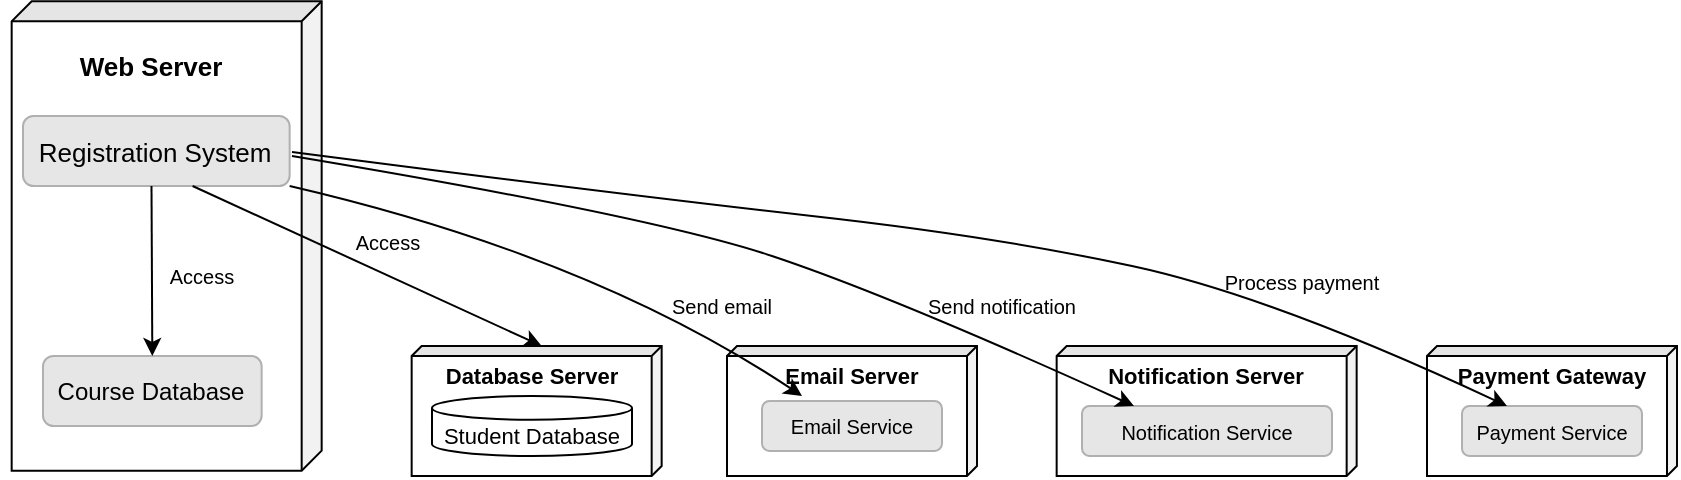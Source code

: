 <mxfile>
    <diagram id="eDAFyLVzRM_iFxNA9Nbj" name="Page-1">
        <mxGraphModel dx="2316" dy="784" grid="0" gridSize="10" guides="1" tooltips="1" connect="1" arrows="1" fold="1" page="1" pageScale="1" pageWidth="1100" pageHeight="850" background="#ffffff" math="0" shadow="0">
            <root>
                <mxCell id="0"/>
                <mxCell id="1" parent="0"/>
                <mxCell id="5" value="" style="group" parent="1" vertex="1" connectable="0">
                    <mxGeometry x="-1045.17" y="260" width="199.84" height="220" as="geometry"/>
                </mxCell>
                <mxCell id="2" value="" style="shape=cube;whiteSpace=wrap;html=1;boundedLbl=1;backgroundOutline=1;darkOpacity=0.05;darkOpacity2=0.1;size=10;rotation=90;fillColor=#FFFFFF;strokeColor=#000000;fontColor=#000000;" parent="5" vertex="1">
                    <mxGeometry x="-34.83" y="32.5" width="234.67" height="155" as="geometry"/>
                </mxCell>
                <mxCell id="3" value="&lt;b&gt;&lt;font style=&quot;font-size: 13px;&quot;&gt;Web Server&lt;/font&gt;&lt;/b&gt;" style="text;html=1;strokeColor=none;fillColor=none;align=center;verticalAlign=middle;whiteSpace=wrap;rounded=0;fontColor=#000000;" parent="5" vertex="1">
                    <mxGeometry x="5.333" y="10" width="138.667" height="30" as="geometry"/>
                </mxCell>
                <mxCell id="4" value="&lt;span style=&quot;font-weight: normal; font-size: 13px;&quot;&gt;&lt;font style=&quot;font-size: 13px;&quot;&gt;Registration System&lt;/font&gt;&lt;/span&gt;" style="rounded=1;whiteSpace=wrap;html=1;strokeColor=#B0B0B0;strokeWidth=1;fontSize=13;fontColor=#000000;fillColor=#E6E6E6;fontStyle=1;verticalAlign=middle;" parent="5" vertex="1">
                    <mxGeometry x="10.663" y="50" width="133.333" height="35" as="geometry"/>
                </mxCell>
                <mxCell id="6" value="&lt;span style=&quot;font-weight: normal; font-size: 12px;&quot;&gt;&lt;font style=&quot;font-size: 12px;&quot;&gt;Course Database&lt;/font&gt;&lt;/span&gt;" style="rounded=1;whiteSpace=wrap;html=1;strokeColor=#B0B0B0;strokeWidth=1;fontSize=12;fontColor=#000000;fillColor=#E6E6E6;fontStyle=1;verticalAlign=middle;" parent="5" vertex="1">
                    <mxGeometry x="20.66" y="170" width="109.34" height="35" as="geometry"/>
                </mxCell>
                <mxCell id="26" value="" style="endArrow=classic;html=1;fontSize=10;fontColor=#000000;strokeColor=#000000;entryX=0.5;entryY=0;entryDx=0;entryDy=0;" parent="5" target="6" edge="1">
                    <mxGeometry width="50" height="50" relative="1" as="geometry">
                        <mxPoint x="74.92" y="85" as="sourcePoint"/>
                        <mxPoint x="124.92" y="35" as="targetPoint"/>
                    </mxGeometry>
                </mxCell>
                <mxCell id="37" value="Access" style="text;html=1;strokeColor=none;fillColor=none;align=center;verticalAlign=middle;whiteSpace=wrap;rounded=0;fontSize=10;fontColor=#000000;" parent="5" vertex="1">
                    <mxGeometry x="71.92" y="120" width="56" height="20" as="geometry"/>
                </mxCell>
                <mxCell id="7" value="" style="shape=cube;whiteSpace=wrap;html=1;boundedLbl=1;backgroundOutline=1;darkOpacity=0.05;darkOpacity2=0.1;strokeColor=#000000;fontSize=12;fontColor=#000000;fillColor=#FFFFFF;rotation=90;size=5;" parent="1" vertex="1">
                    <mxGeometry x="-810.17" y="395" width="65" height="125" as="geometry"/>
                </mxCell>
                <mxCell id="10" value="" style="shape=cube;whiteSpace=wrap;html=1;boundedLbl=1;backgroundOutline=1;darkOpacity=0.05;darkOpacity2=0.1;strokeColor=#000000;fontSize=12;fontColor=#000000;fillColor=#FFFFFF;rotation=90;size=5;" parent="1" vertex="1">
                    <mxGeometry x="-652.5" y="395" width="65" height="125" as="geometry"/>
                </mxCell>
                <mxCell id="11" value="" style="shape=cube;whiteSpace=wrap;html=1;boundedLbl=1;backgroundOutline=1;darkOpacity=0.05;darkOpacity2=0.1;strokeColor=#000000;fontSize=12;fontColor=#000000;fillColor=#FFFFFF;rotation=90;size=5;" parent="1" vertex="1">
                    <mxGeometry x="-475.17" y="382.5" width="65" height="150" as="geometry"/>
                </mxCell>
                <mxCell id="12" value="" style="shape=cube;whiteSpace=wrap;html=1;boundedLbl=1;backgroundOutline=1;darkOpacity=0.05;darkOpacity2=0.1;strokeColor=#000000;fontSize=12;fontColor=#000000;fillColor=#FFFFFF;rotation=90;size=5;" parent="1" vertex="1">
                    <mxGeometry x="-302.5" y="395" width="65" height="125" as="geometry"/>
                </mxCell>
                <mxCell id="13" value="&lt;b style=&quot;font-size: 11px;&quot;&gt;&lt;font style=&quot;font-size: 11px;&quot;&gt;Database Server&lt;/font&gt;&lt;/b&gt;" style="text;html=1;strokeColor=none;fillColor=none;align=center;verticalAlign=middle;whiteSpace=wrap;rounded=0;fontColor=#000000;fontSize=11;" parent="1" vertex="1">
                    <mxGeometry x="-830" y="430" width="100" height="20" as="geometry"/>
                </mxCell>
                <mxCell id="14" value="&lt;b style=&quot;font-size: 11px;&quot;&gt;&lt;font style=&quot;font-size: 11px;&quot;&gt;Email Server&lt;/font&gt;&lt;/b&gt;" style="text;html=1;strokeColor=none;fillColor=none;align=center;verticalAlign=middle;whiteSpace=wrap;rounded=0;fontColor=#000000;fontSize=11;" parent="1" vertex="1">
                    <mxGeometry x="-670" y="430" width="100" height="20" as="geometry"/>
                </mxCell>
                <mxCell id="15" value="&lt;b style=&quot;font-size: 11px;&quot;&gt;&lt;font style=&quot;font-size: 11px;&quot;&gt;Notification Server&lt;/font&gt;&lt;/b&gt;" style="text;html=1;strokeColor=none;fillColor=none;align=center;verticalAlign=middle;whiteSpace=wrap;rounded=0;fontColor=#000000;fontSize=11;" parent="1" vertex="1">
                    <mxGeometry x="-492.67" y="430" width="100" height="20" as="geometry"/>
                </mxCell>
                <mxCell id="16" value="&lt;b style=&quot;font-size: 11px;&quot;&gt;&lt;font style=&quot;font-size: 11px;&quot;&gt;Payment Gateway&lt;/font&gt;&lt;/b&gt;" style="text;html=1;strokeColor=none;fillColor=none;align=center;verticalAlign=middle;whiteSpace=wrap;rounded=0;fontColor=#000000;fontSize=11;" parent="1" vertex="1">
                    <mxGeometry x="-320" y="430" width="100" height="20" as="geometry"/>
                </mxCell>
                <mxCell id="17" value="Student Database" style="shape=cylinder3;whiteSpace=wrap;html=1;boundedLbl=1;backgroundOutline=1;size=5.949;strokeColor=#000000;fontSize=11;fontColor=#000000;fillColor=#FFFFFF;" parent="1" vertex="1">
                    <mxGeometry x="-830" y="450" width="100" height="30" as="geometry"/>
                </mxCell>
                <mxCell id="23" value="&lt;span style=&quot;font-weight: normal; font-size: 10px;&quot;&gt;&lt;font style=&quot;font-size: 10px;&quot;&gt;Email Service&lt;/font&gt;&lt;/span&gt;" style="rounded=1;whiteSpace=wrap;html=1;strokeColor=#B0B0B0;strokeWidth=1;fontSize=10;fontColor=#000000;fillColor=#E6E6E6;fontStyle=1;verticalAlign=middle;" parent="1" vertex="1">
                    <mxGeometry x="-665" y="452.5" width="90" height="25" as="geometry"/>
                </mxCell>
                <mxCell id="24" value="&lt;span style=&quot;font-weight: normal; font-size: 10px;&quot;&gt;&lt;font style=&quot;font-size: 10px;&quot;&gt;Notification Service&lt;/font&gt;&lt;/span&gt;" style="rounded=1;whiteSpace=wrap;html=1;strokeColor=#B0B0B0;strokeWidth=1;fontSize=10;fontColor=#000000;fillColor=#E6E6E6;fontStyle=1;verticalAlign=middle;" parent="1" vertex="1">
                    <mxGeometry x="-505" y="455" width="125" height="25" as="geometry"/>
                </mxCell>
                <mxCell id="25" value="&lt;span style=&quot;font-weight: normal; font-size: 10px;&quot;&gt;&lt;font style=&quot;font-size: 10px;&quot;&gt;Payment Service&lt;/font&gt;&lt;/span&gt;" style="rounded=1;whiteSpace=wrap;html=1;strokeColor=#B0B0B0;strokeWidth=1;fontSize=10;fontColor=#000000;fillColor=#E6E6E6;fontStyle=1;verticalAlign=middle;" parent="1" vertex="1">
                    <mxGeometry x="-315" y="455" width="90" height="25" as="geometry"/>
                </mxCell>
                <mxCell id="27" value="" style="endArrow=classic;html=1;strokeColor=#000000;fontSize=10;fontColor=#000000;entryX=0;entryY=0;entryDx=0;entryDy=60.0;entryPerimeter=0;exitX=0.636;exitY=1;exitDx=0;exitDy=0;exitPerimeter=0;" parent="1" source="4" target="7" edge="1">
                    <mxGeometry width="50" height="50" relative="1" as="geometry">
                        <mxPoint x="-940" y="342.5" as="sourcePoint"/>
                        <mxPoint x="-890" y="292.5" as="targetPoint"/>
                    </mxGeometry>
                </mxCell>
                <mxCell id="34" value="" style="curved=1;endArrow=classic;html=1;strokeColor=#000000;fontSize=10;fontColor=#000000;exitX=1;exitY=1;exitDx=0;exitDy=0;entryX=0.25;entryY=1;entryDx=0;entryDy=0;" parent="1" source="4" target="14" edge="1">
                    <mxGeometry width="50" height="50" relative="1" as="geometry">
                        <mxPoint x="-620" y="400" as="sourcePoint"/>
                        <mxPoint x="-570" y="350" as="targetPoint"/>
                        <Array as="points">
                            <mxPoint x="-750" y="380"/>
                        </Array>
                    </mxGeometry>
                </mxCell>
                <mxCell id="35" value="" style="curved=1;endArrow=classic;html=1;strokeColor=#000000;fontSize=10;fontColor=#000000;entryX=0.208;entryY=0;entryDx=0;entryDy=0;entryPerimeter=0;" parent="1" target="24" edge="1">
                    <mxGeometry width="50" height="50" relative="1" as="geometry">
                        <mxPoint x="-900" y="330" as="sourcePoint"/>
                        <mxPoint x="-643.83" y="430.0" as="targetPoint"/>
                        <Array as="points">
                            <mxPoint x="-720" y="360"/>
                            <mxPoint x="-600" y="400"/>
                        </Array>
                    </mxGeometry>
                </mxCell>
                <mxCell id="36" value="" style="curved=1;endArrow=classic;html=1;strokeColor=#000000;fontSize=10;fontColor=#000000;entryX=0.25;entryY=0;entryDx=0;entryDy=0;" parent="1" target="25" edge="1">
                    <mxGeometry width="50" height="50" relative="1" as="geometry">
                        <mxPoint x="-900" y="328" as="sourcePoint"/>
                        <mxPoint x="-469" y="465.0" as="targetPoint"/>
                        <Array as="points">
                            <mxPoint x="-730" y="350"/>
                            <mxPoint x="-550" y="370"/>
                            <mxPoint x="-410" y="400"/>
                        </Array>
                    </mxGeometry>
                </mxCell>
                <mxCell id="38" value="Access" style="text;html=1;strokeColor=none;fillColor=none;align=center;verticalAlign=middle;whiteSpace=wrap;rounded=0;fontSize=10;fontColor=#000000;" parent="1" vertex="1">
                    <mxGeometry x="-880.0" y="362.5" width="56" height="20" as="geometry"/>
                </mxCell>
                <mxCell id="39" value="Send email" style="text;html=1;strokeColor=none;fillColor=none;align=center;verticalAlign=middle;whiteSpace=wrap;rounded=0;fontSize=10;fontColor=#000000;" parent="1" vertex="1">
                    <mxGeometry x="-730" y="395" width="90" height="20" as="geometry"/>
                </mxCell>
                <mxCell id="40" value="Send notification" style="text;html=1;strokeColor=none;fillColor=none;align=center;verticalAlign=middle;whiteSpace=wrap;rounded=0;fontSize=10;fontColor=#000000;" parent="1" vertex="1">
                    <mxGeometry x="-600" y="395" width="110" height="20" as="geometry"/>
                </mxCell>
                <mxCell id="41" value="Process payment" style="text;html=1;strokeColor=none;fillColor=none;align=center;verticalAlign=middle;whiteSpace=wrap;rounded=0;fontSize=10;fontColor=#000000;" parent="1" vertex="1">
                    <mxGeometry x="-450" y="382.5" width="110" height="20" as="geometry"/>
                </mxCell>
            </root>
        </mxGraphModel>
    </diagram>
</mxfile>
